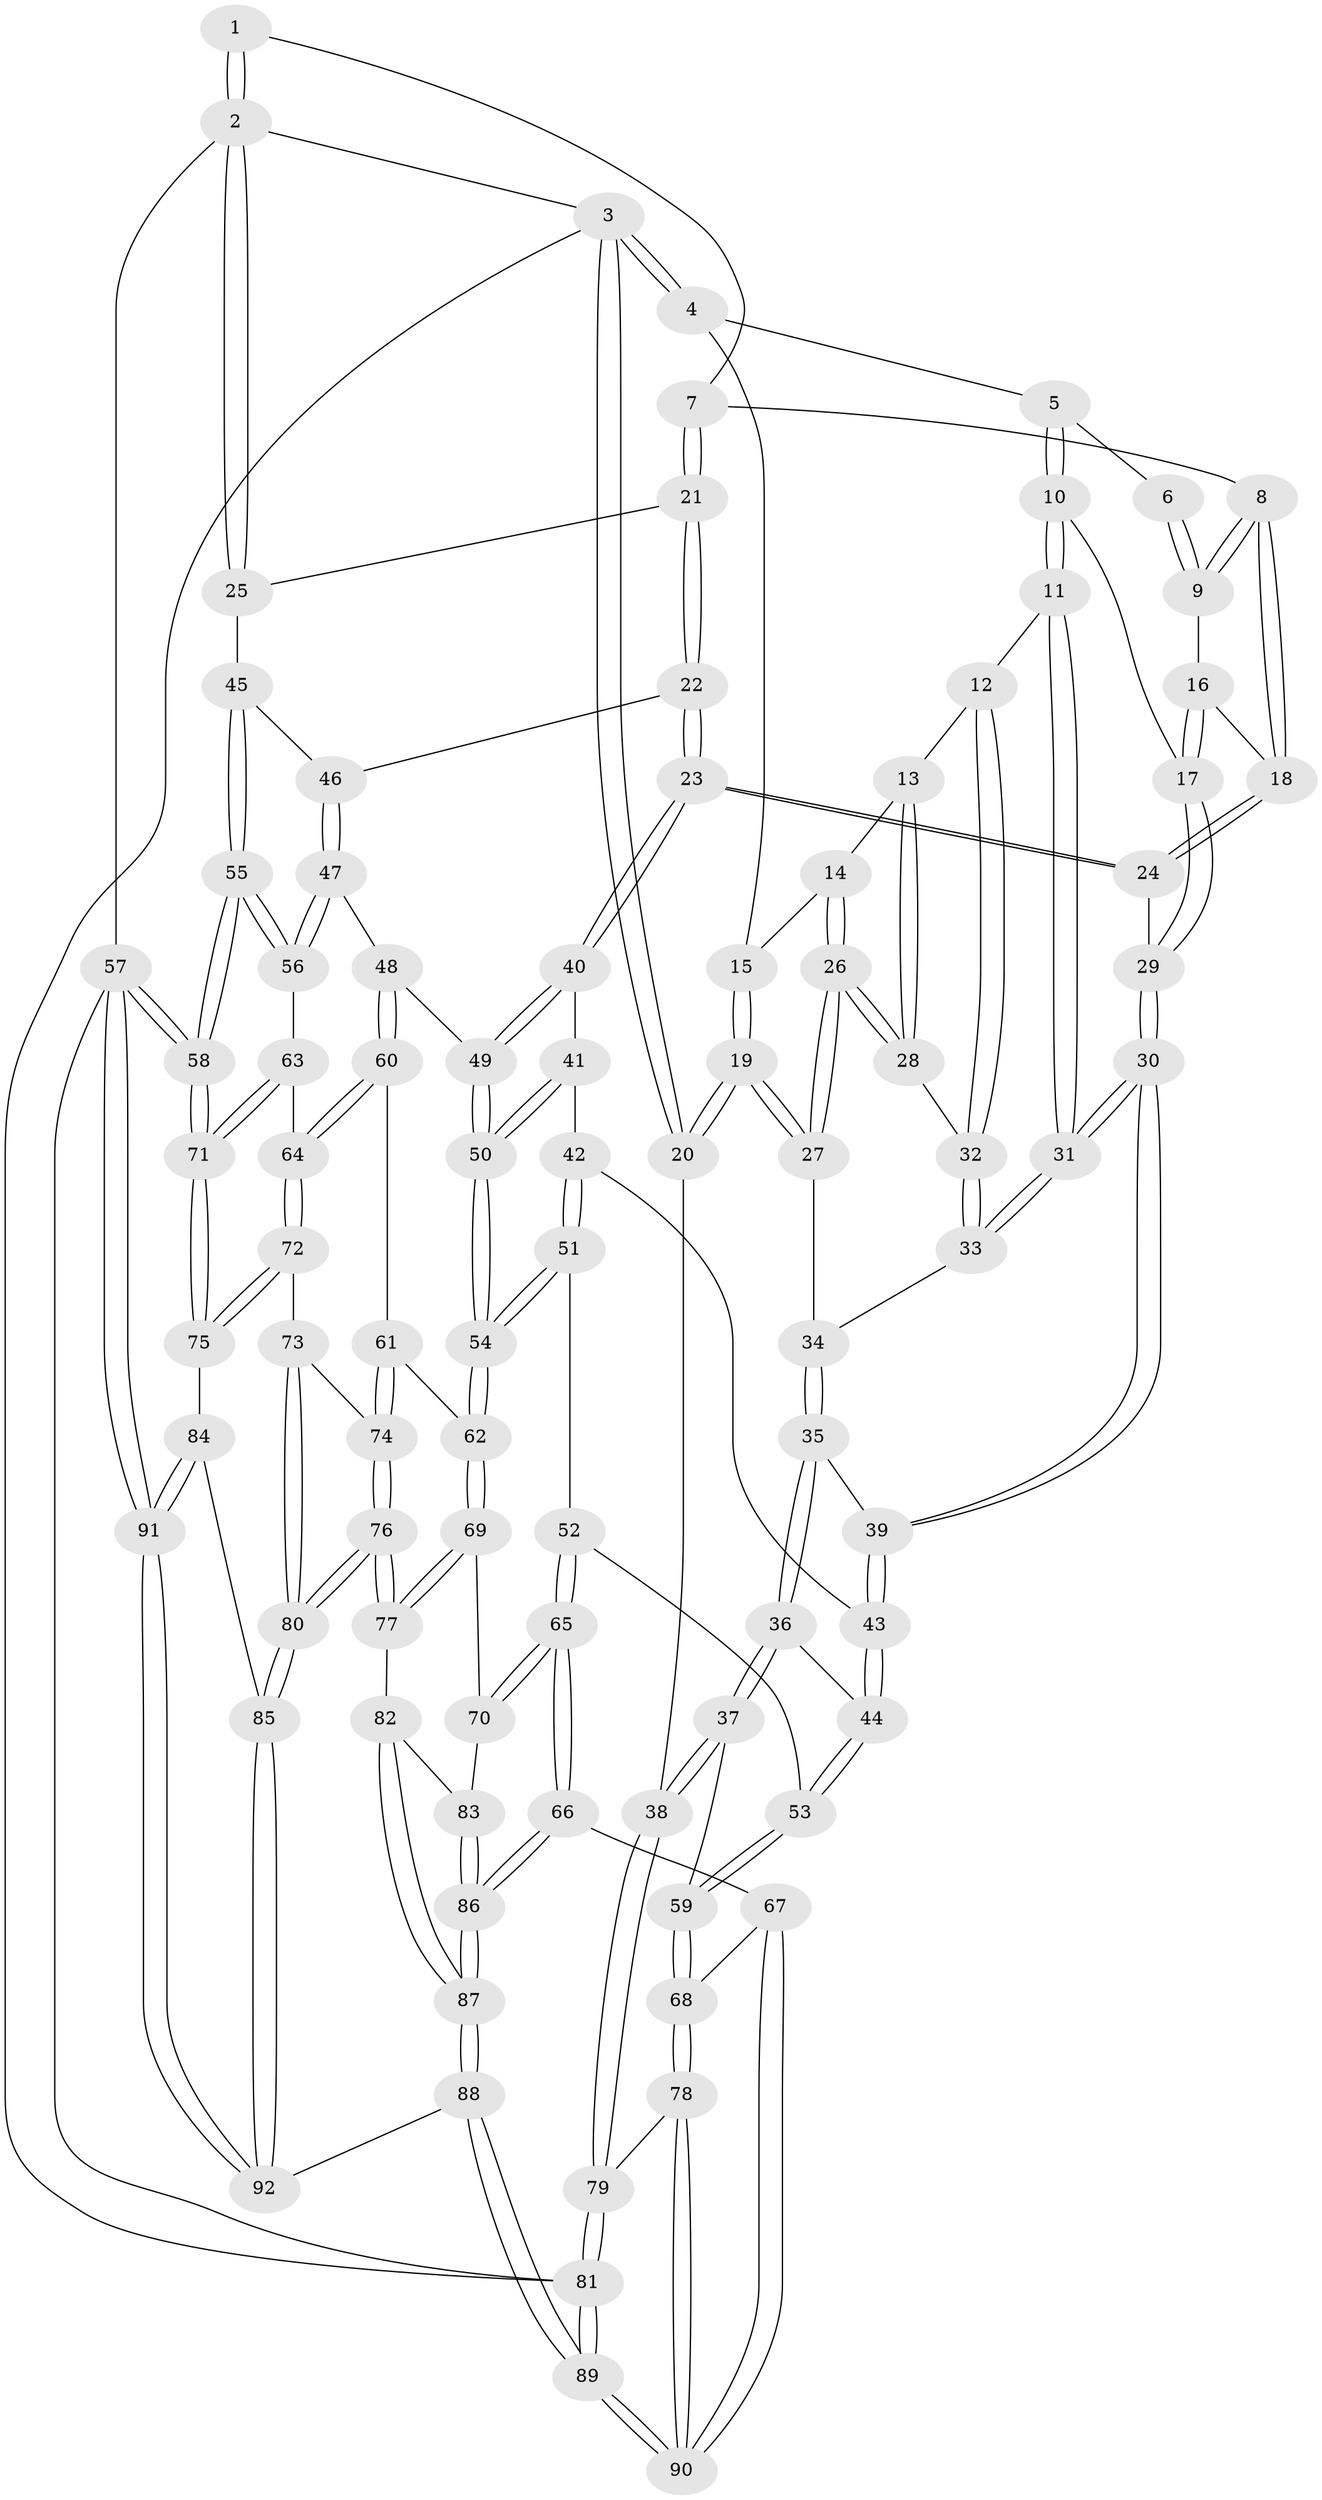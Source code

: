 // coarse degree distribution, {3: 0.5892857142857143, 4: 0.375, 5: 0.017857142857142856, 2: 0.017857142857142856}
// Generated by graph-tools (version 1.1) at 2025/38/03/04/25 23:38:28]
// undirected, 92 vertices, 227 edges
graph export_dot {
  node [color=gray90,style=filled];
  1 [pos="+0.7533573152214486+0"];
  2 [pos="+1+0"];
  3 [pos="+0+0"];
  4 [pos="+0.07901395996489932+0"];
  5 [pos="+0.3550279732924215+0"];
  6 [pos="+0.4454842672799643+0"];
  7 [pos="+0.7448639565838316+0"];
  8 [pos="+0.605291428415765+0.05665706546676879"];
  9 [pos="+0.49034176238449334+0"];
  10 [pos="+0.32213705835999784+0"];
  11 [pos="+0.26325602800876197+0.11277704581068825"];
  12 [pos="+0.23749691682814225+0.11444715352120934"];
  13 [pos="+0.17141557236167132+0.08693629065420148"];
  14 [pos="+0.12171101414919451+0.04959609642327134"];
  15 [pos="+0.10330289318584036+0.01693677864778927"];
  16 [pos="+0.4937216131231369+0.0036750564813064143"];
  17 [pos="+0.457824814871028+0.13270838435267845"];
  18 [pos="+0.5758241197938699+0.10973767728284194"];
  19 [pos="+0+0.23314792578394894"];
  20 [pos="+0+0.23529718878695996"];
  21 [pos="+0.7965532364082104+0.16745543517911343"];
  22 [pos="+0.7666634294939311+0.2768727234618582"];
  23 [pos="+0.7064500898037985+0.3199448830362945"];
  24 [pos="+0.5622788213401765+0.25832021051666226"];
  25 [pos="+1+0"];
  26 [pos="+0.02747141993245961+0.20506855154258646"];
  27 [pos="+0+0.24984723293070837"];
  28 [pos="+0.08769484384501738+0.1875689267377382"];
  29 [pos="+0.48674940994444793+0.2532128723630931"];
  30 [pos="+0.3794937929114508+0.29108245532095794"];
  31 [pos="+0.36416208635956315+0.27531913413191983"];
  32 [pos="+0.17099491497746405+0.1894425248981022"];
  33 [pos="+0.1761727594218919+0.24753176924598497"];
  34 [pos="+0.09391642391355291+0.32694576236515493"];
  35 [pos="+0.1313553879166268+0.37646804555171315"];
  36 [pos="+0.13219306691896995+0.49530066205451695"];
  37 [pos="+0+0.5686425106106149"];
  38 [pos="+0+0.5629549164228596"];
  39 [pos="+0.37186713237432034+0.30662594027255985"];
  40 [pos="+0.7058047184808983+0.32972934913465746"];
  41 [pos="+0.518539968316055+0.45755448961069806"];
  42 [pos="+0.41293877492572606+0.47690412316649994"];
  43 [pos="+0.36831908634523064+0.36682342442506766"];
  44 [pos="+0.1946892794555423+0.5458689877037826"];
  45 [pos="+1+0.2869435340842356"];
  46 [pos="+0.8316664890905331+0.29288448670442435"];
  47 [pos="+1+0.5352846370450041"];
  48 [pos="+0.7886013658538031+0.545078626307854"];
  49 [pos="+0.7119888781426184+0.39932869914193314"];
  50 [pos="+0.521688808315059+0.6250396799302206"];
  51 [pos="+0.4173757927518373+0.5720063553554242"];
  52 [pos="+0.26917325414444115+0.5914249539702795"];
  53 [pos="+0.1954588555713205+0.5475320174816303"];
  54 [pos="+0.5042052119867153+0.6511662881983259"];
  55 [pos="+1+0.5477663867628875"];
  56 [pos="+1+0.5558646452410234"];
  57 [pos="+1+1"];
  58 [pos="+1+1"];
  59 [pos="+0.11067256820373327+0.71836871917729"];
  60 [pos="+0.7861824955148266+0.5645708379061091"];
  61 [pos="+0.5990540556270766+0.6890289389273745"];
  62 [pos="+0.5046706853561267+0.6530497409963751"];
  63 [pos="+0.9410427143947759+0.6861550416081121"];
  64 [pos="+0.8219105838689938+0.6911131665233177"];
  65 [pos="+0.2932548479393235+0.7795722607537323"];
  66 [pos="+0.26605537913434374+0.8043805471583125"];
  67 [pos="+0.24155611618065462+0.8083523801536419"];
  68 [pos="+0.1338123076639359+0.7980189254072757"];
  69 [pos="+0.487527117948927+0.6826022191785182"];
  70 [pos="+0.3635013446396454+0.7665062868723337"];
  71 [pos="+1+0.8963767172806455"];
  72 [pos="+0.7992073660863488+0.7540612211707838"];
  73 [pos="+0.7566283674752764+0.7605123072678419"];
  74 [pos="+0.6286314638255824+0.7232031991186392"];
  75 [pos="+0.8379493876259912+0.8232578681558423"];
  76 [pos="+0.6172392258870067+0.8884300537922417"];
  77 [pos="+0.5226731598613047+0.8700343659876334"];
  78 [pos="+0.09217130232709486+0.8406690795149144"];
  79 [pos="+0+0.9399004910884581"];
  80 [pos="+0.6433532705038201+0.9112813841370896"];
  81 [pos="+0+1"];
  82 [pos="+0.5032547280316264+0.883310652402754"];
  83 [pos="+0.4136262403936341+0.8401235601940843"];
  84 [pos="+0.7835337835442974+0.8967945550314461"];
  85 [pos="+0.6523610831883531+0.9283099382652298"];
  86 [pos="+0.3636110961116848+0.9833293726929376"];
  87 [pos="+0.3907433807477835+1"];
  88 [pos="+0.3829867564810346+1"];
  89 [pos="+0.1914498096212482+1"];
  90 [pos="+0.18376011642095363+1"];
  91 [pos="+0.9851786201645812+1"];
  92 [pos="+0.6498453431265001+1"];
  1 -- 2;
  1 -- 2;
  1 -- 7;
  2 -- 3;
  2 -- 25;
  2 -- 25;
  2 -- 57;
  3 -- 4;
  3 -- 4;
  3 -- 20;
  3 -- 20;
  3 -- 81;
  4 -- 5;
  4 -- 15;
  5 -- 6;
  5 -- 10;
  5 -- 10;
  6 -- 9;
  6 -- 9;
  7 -- 8;
  7 -- 21;
  7 -- 21;
  8 -- 9;
  8 -- 9;
  8 -- 18;
  8 -- 18;
  9 -- 16;
  10 -- 11;
  10 -- 11;
  10 -- 17;
  11 -- 12;
  11 -- 31;
  11 -- 31;
  12 -- 13;
  12 -- 32;
  12 -- 32;
  13 -- 14;
  13 -- 28;
  13 -- 28;
  14 -- 15;
  14 -- 26;
  14 -- 26;
  15 -- 19;
  15 -- 19;
  16 -- 17;
  16 -- 17;
  16 -- 18;
  17 -- 29;
  17 -- 29;
  18 -- 24;
  18 -- 24;
  19 -- 20;
  19 -- 20;
  19 -- 27;
  19 -- 27;
  20 -- 38;
  21 -- 22;
  21 -- 22;
  21 -- 25;
  22 -- 23;
  22 -- 23;
  22 -- 46;
  23 -- 24;
  23 -- 24;
  23 -- 40;
  23 -- 40;
  24 -- 29;
  25 -- 45;
  26 -- 27;
  26 -- 27;
  26 -- 28;
  26 -- 28;
  27 -- 34;
  28 -- 32;
  29 -- 30;
  29 -- 30;
  30 -- 31;
  30 -- 31;
  30 -- 39;
  30 -- 39;
  31 -- 33;
  31 -- 33;
  32 -- 33;
  32 -- 33;
  33 -- 34;
  34 -- 35;
  34 -- 35;
  35 -- 36;
  35 -- 36;
  35 -- 39;
  36 -- 37;
  36 -- 37;
  36 -- 44;
  37 -- 38;
  37 -- 38;
  37 -- 59;
  38 -- 79;
  38 -- 79;
  39 -- 43;
  39 -- 43;
  40 -- 41;
  40 -- 49;
  40 -- 49;
  41 -- 42;
  41 -- 50;
  41 -- 50;
  42 -- 43;
  42 -- 51;
  42 -- 51;
  43 -- 44;
  43 -- 44;
  44 -- 53;
  44 -- 53;
  45 -- 46;
  45 -- 55;
  45 -- 55;
  46 -- 47;
  46 -- 47;
  47 -- 48;
  47 -- 56;
  47 -- 56;
  48 -- 49;
  48 -- 60;
  48 -- 60;
  49 -- 50;
  49 -- 50;
  50 -- 54;
  50 -- 54;
  51 -- 52;
  51 -- 54;
  51 -- 54;
  52 -- 53;
  52 -- 65;
  52 -- 65;
  53 -- 59;
  53 -- 59;
  54 -- 62;
  54 -- 62;
  55 -- 56;
  55 -- 56;
  55 -- 58;
  55 -- 58;
  56 -- 63;
  57 -- 58;
  57 -- 58;
  57 -- 91;
  57 -- 91;
  57 -- 81;
  58 -- 71;
  58 -- 71;
  59 -- 68;
  59 -- 68;
  60 -- 61;
  60 -- 64;
  60 -- 64;
  61 -- 62;
  61 -- 74;
  61 -- 74;
  62 -- 69;
  62 -- 69;
  63 -- 64;
  63 -- 71;
  63 -- 71;
  64 -- 72;
  64 -- 72;
  65 -- 66;
  65 -- 66;
  65 -- 70;
  65 -- 70;
  66 -- 67;
  66 -- 86;
  66 -- 86;
  67 -- 68;
  67 -- 90;
  67 -- 90;
  68 -- 78;
  68 -- 78;
  69 -- 70;
  69 -- 77;
  69 -- 77;
  70 -- 83;
  71 -- 75;
  71 -- 75;
  72 -- 73;
  72 -- 75;
  72 -- 75;
  73 -- 74;
  73 -- 80;
  73 -- 80;
  74 -- 76;
  74 -- 76;
  75 -- 84;
  76 -- 77;
  76 -- 77;
  76 -- 80;
  76 -- 80;
  77 -- 82;
  78 -- 79;
  78 -- 90;
  78 -- 90;
  79 -- 81;
  79 -- 81;
  80 -- 85;
  80 -- 85;
  81 -- 89;
  81 -- 89;
  82 -- 83;
  82 -- 87;
  82 -- 87;
  83 -- 86;
  83 -- 86;
  84 -- 85;
  84 -- 91;
  84 -- 91;
  85 -- 92;
  85 -- 92;
  86 -- 87;
  86 -- 87;
  87 -- 88;
  87 -- 88;
  88 -- 89;
  88 -- 89;
  88 -- 92;
  89 -- 90;
  89 -- 90;
  91 -- 92;
  91 -- 92;
}
